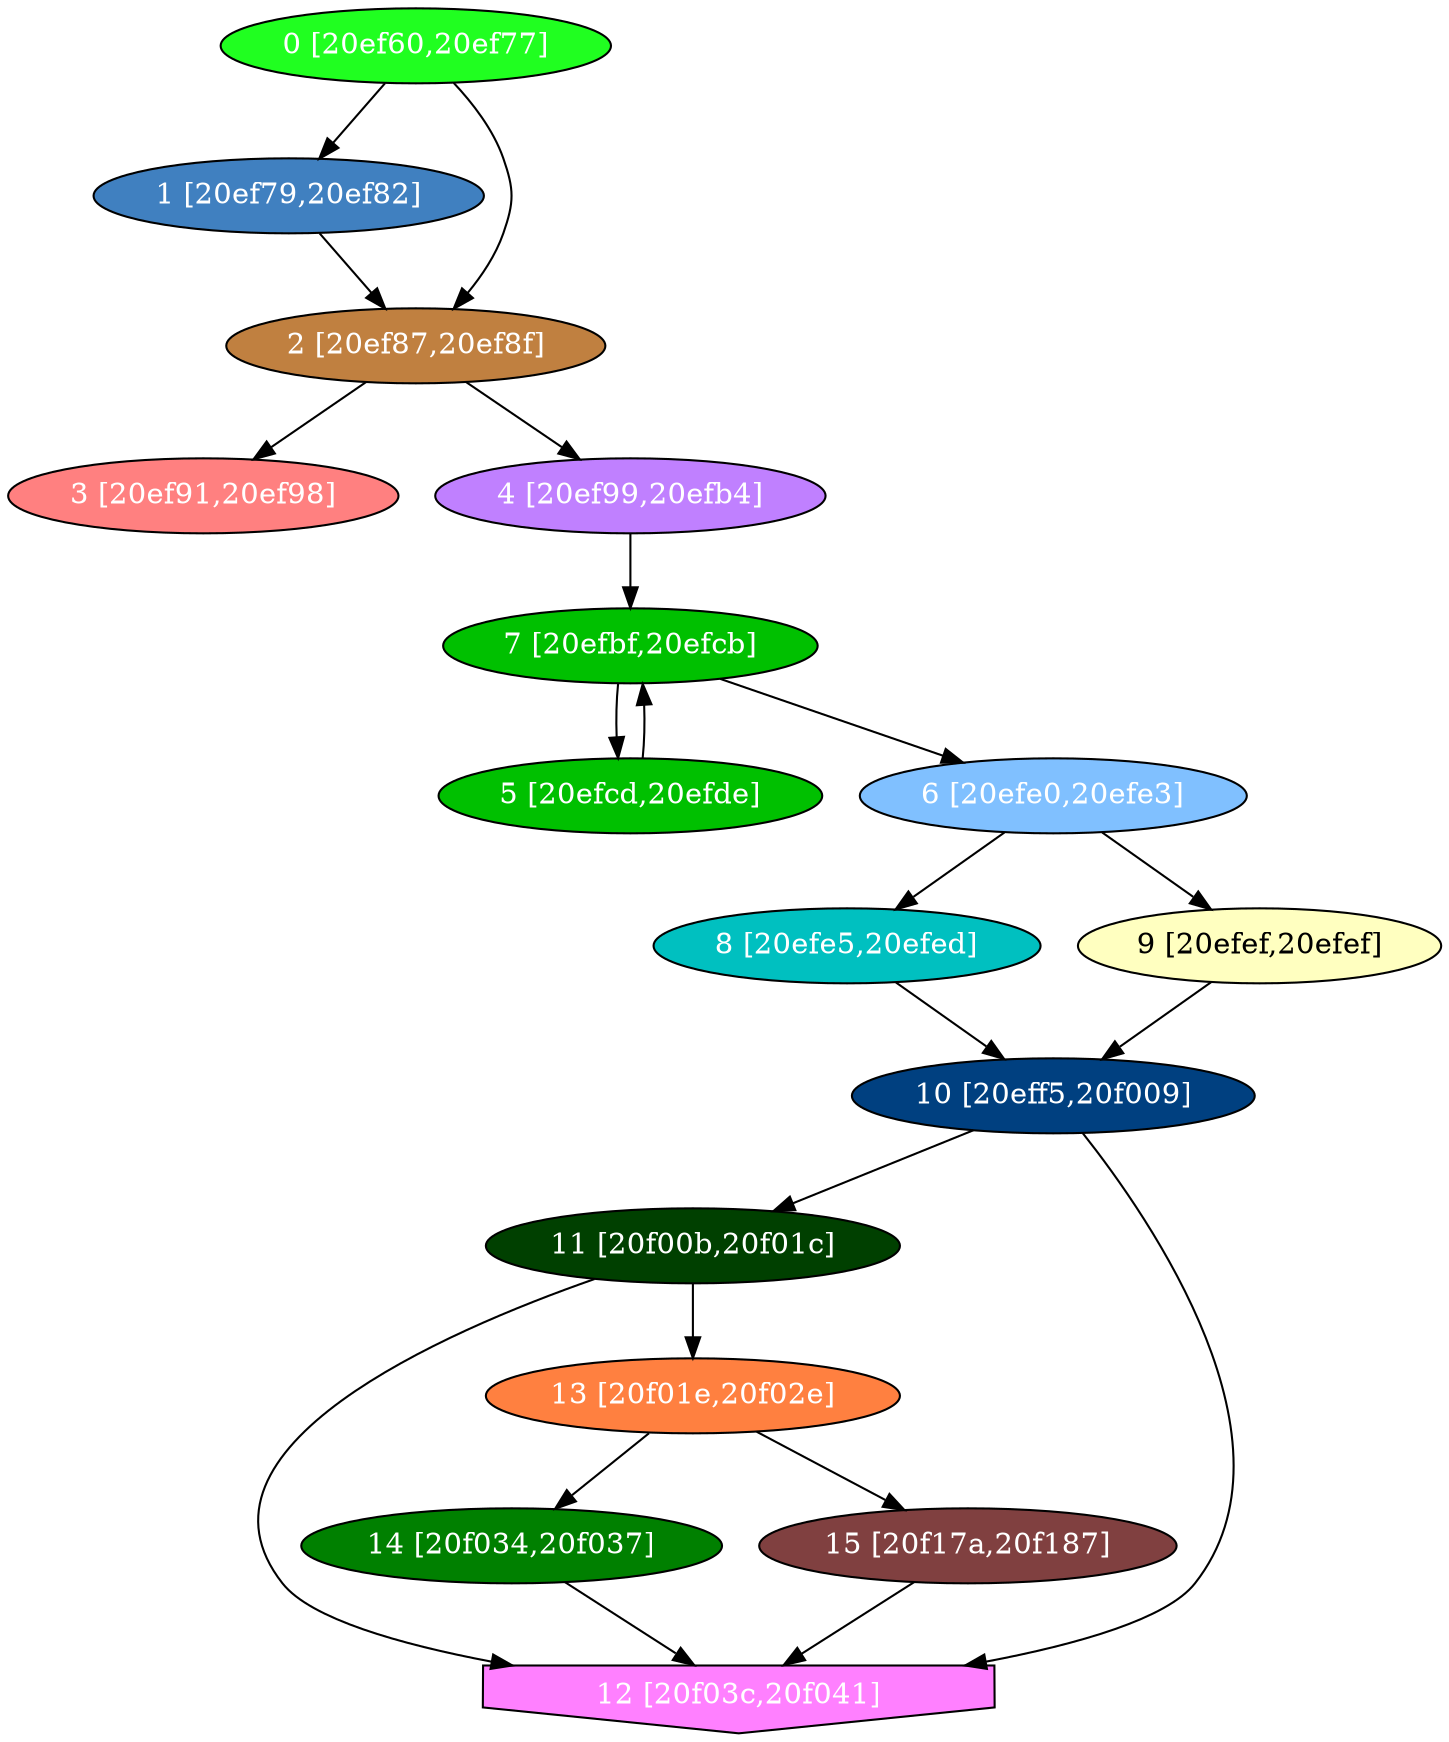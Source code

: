 diGraph libnss3{
	libnss3_0  [style=filled fillcolor="#20FF20" fontcolor="#ffffff" shape=oval label="0 [20ef60,20ef77]"]
	libnss3_1  [style=filled fillcolor="#4080C0" fontcolor="#ffffff" shape=oval label="1 [20ef79,20ef82]"]
	libnss3_2  [style=filled fillcolor="#C08040" fontcolor="#ffffff" shape=oval label="2 [20ef87,20ef8f]"]
	libnss3_3  [style=filled fillcolor="#FF8080" fontcolor="#ffffff" shape=oval label="3 [20ef91,20ef98]"]
	libnss3_4  [style=filled fillcolor="#C080FF" fontcolor="#ffffff" shape=oval label="4 [20ef99,20efb4]"]
	libnss3_5  [style=filled fillcolor="#00C000" fontcolor="#ffffff" shape=oval label="5 [20efcd,20efde]"]
	libnss3_6  [style=filled fillcolor="#80C0FF" fontcolor="#ffffff" shape=oval label="6 [20efe0,20efe3]"]
	libnss3_7  [style=filled fillcolor="#00C000" fontcolor="#ffffff" shape=oval label="7 [20efbf,20efcb]"]
	libnss3_8  [style=filled fillcolor="#00C0C0" fontcolor="#ffffff" shape=oval label="8 [20efe5,20efed]"]
	libnss3_9  [style=filled fillcolor="#FFFFC0" fontcolor="#000000" shape=oval label="9 [20efef,20efef]"]
	libnss3_a  [style=filled fillcolor="#004080" fontcolor="#ffffff" shape=oval label="10 [20eff5,20f009]"]
	libnss3_b  [style=filled fillcolor="#004000" fontcolor="#ffffff" shape=oval label="11 [20f00b,20f01c]"]
	libnss3_c  [style=filled fillcolor="#FF80FF" fontcolor="#ffffff" shape=invhouse label="12 [20f03c,20f041]"]
	libnss3_d  [style=filled fillcolor="#FF8040" fontcolor="#ffffff" shape=oval label="13 [20f01e,20f02e]"]
	libnss3_e  [style=filled fillcolor="#008000" fontcolor="#ffffff" shape=oval label="14 [20f034,20f037]"]
	libnss3_f  [style=filled fillcolor="#804040" fontcolor="#ffffff" shape=oval label="15 [20f17a,20f187]"]

	libnss3_0 -> libnss3_1
	libnss3_0 -> libnss3_2
	libnss3_1 -> libnss3_2
	libnss3_2 -> libnss3_3
	libnss3_2 -> libnss3_4
	libnss3_4 -> libnss3_7
	libnss3_5 -> libnss3_7
	libnss3_6 -> libnss3_8
	libnss3_6 -> libnss3_9
	libnss3_7 -> libnss3_5
	libnss3_7 -> libnss3_6
	libnss3_8 -> libnss3_a
	libnss3_9 -> libnss3_a
	libnss3_a -> libnss3_b
	libnss3_a -> libnss3_c
	libnss3_b -> libnss3_c
	libnss3_b -> libnss3_d
	libnss3_d -> libnss3_e
	libnss3_d -> libnss3_f
	libnss3_e -> libnss3_c
	libnss3_f -> libnss3_c
}